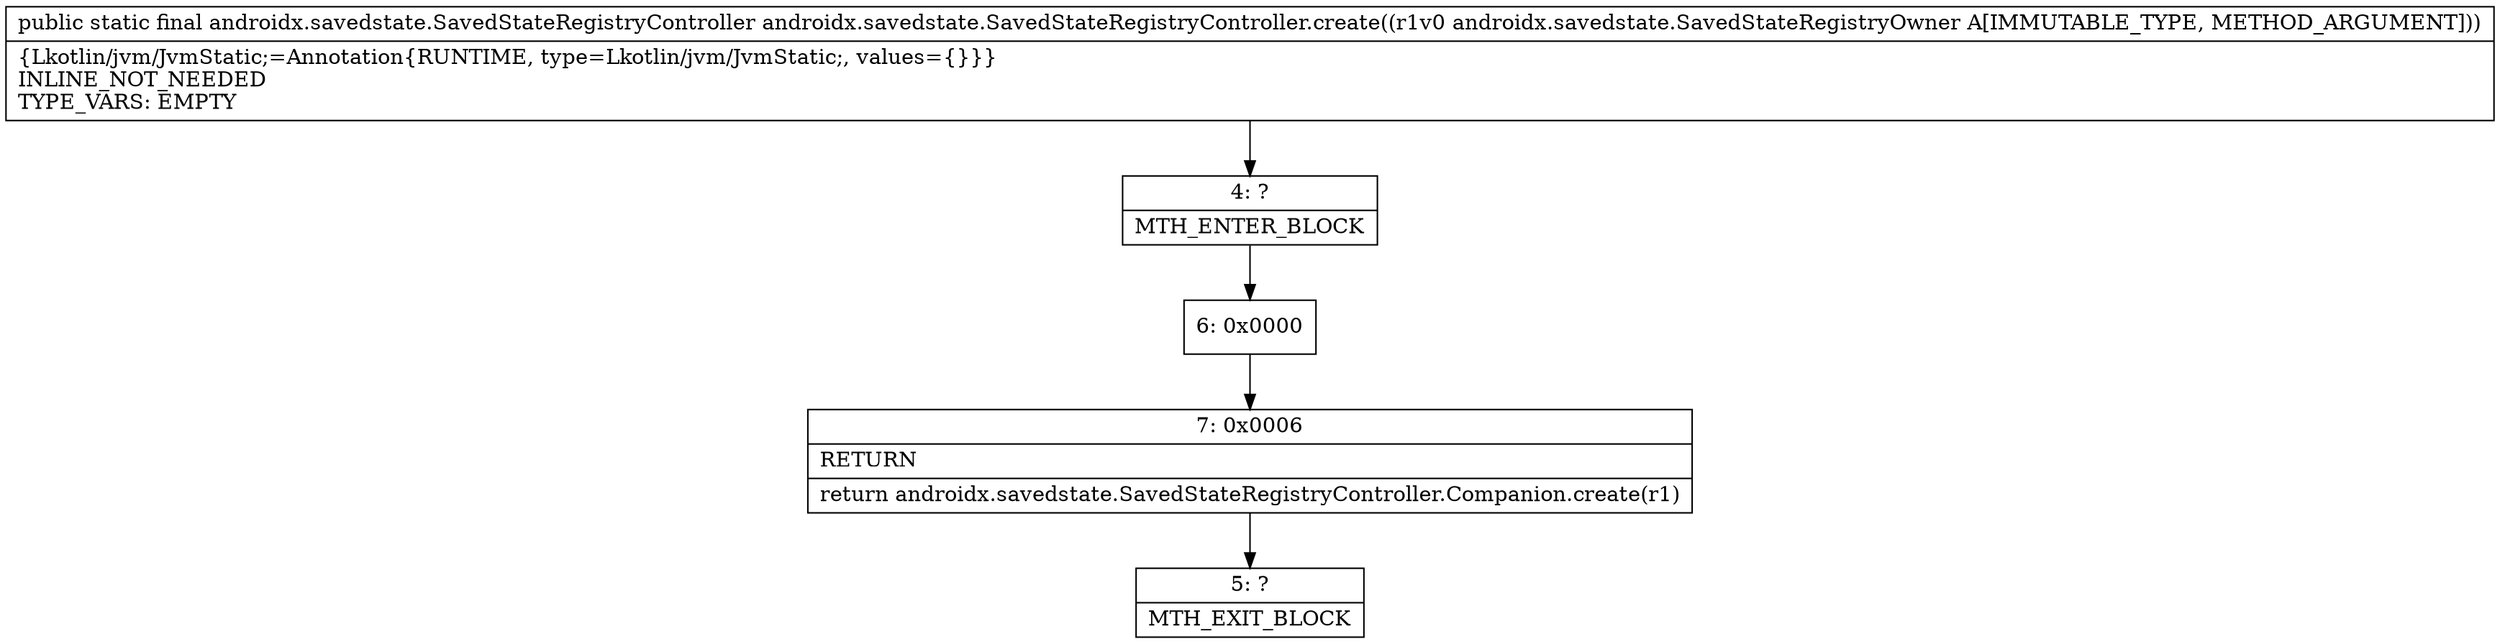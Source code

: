 digraph "CFG forandroidx.savedstate.SavedStateRegistryController.create(Landroidx\/savedstate\/SavedStateRegistryOwner;)Landroidx\/savedstate\/SavedStateRegistryController;" {
Node_4 [shape=record,label="{4\:\ ?|MTH_ENTER_BLOCK\l}"];
Node_6 [shape=record,label="{6\:\ 0x0000}"];
Node_7 [shape=record,label="{7\:\ 0x0006|RETURN\l|return androidx.savedstate.SavedStateRegistryController.Companion.create(r1)\l}"];
Node_5 [shape=record,label="{5\:\ ?|MTH_EXIT_BLOCK\l}"];
MethodNode[shape=record,label="{public static final androidx.savedstate.SavedStateRegistryController androidx.savedstate.SavedStateRegistryController.create((r1v0 androidx.savedstate.SavedStateRegistryOwner A[IMMUTABLE_TYPE, METHOD_ARGUMENT]))  | \{Lkotlin\/jvm\/JvmStatic;=Annotation\{RUNTIME, type=Lkotlin\/jvm\/JvmStatic;, values=\{\}\}\}\lINLINE_NOT_NEEDED\lTYPE_VARS: EMPTY\l}"];
MethodNode -> Node_4;Node_4 -> Node_6;
Node_6 -> Node_7;
Node_7 -> Node_5;
}

